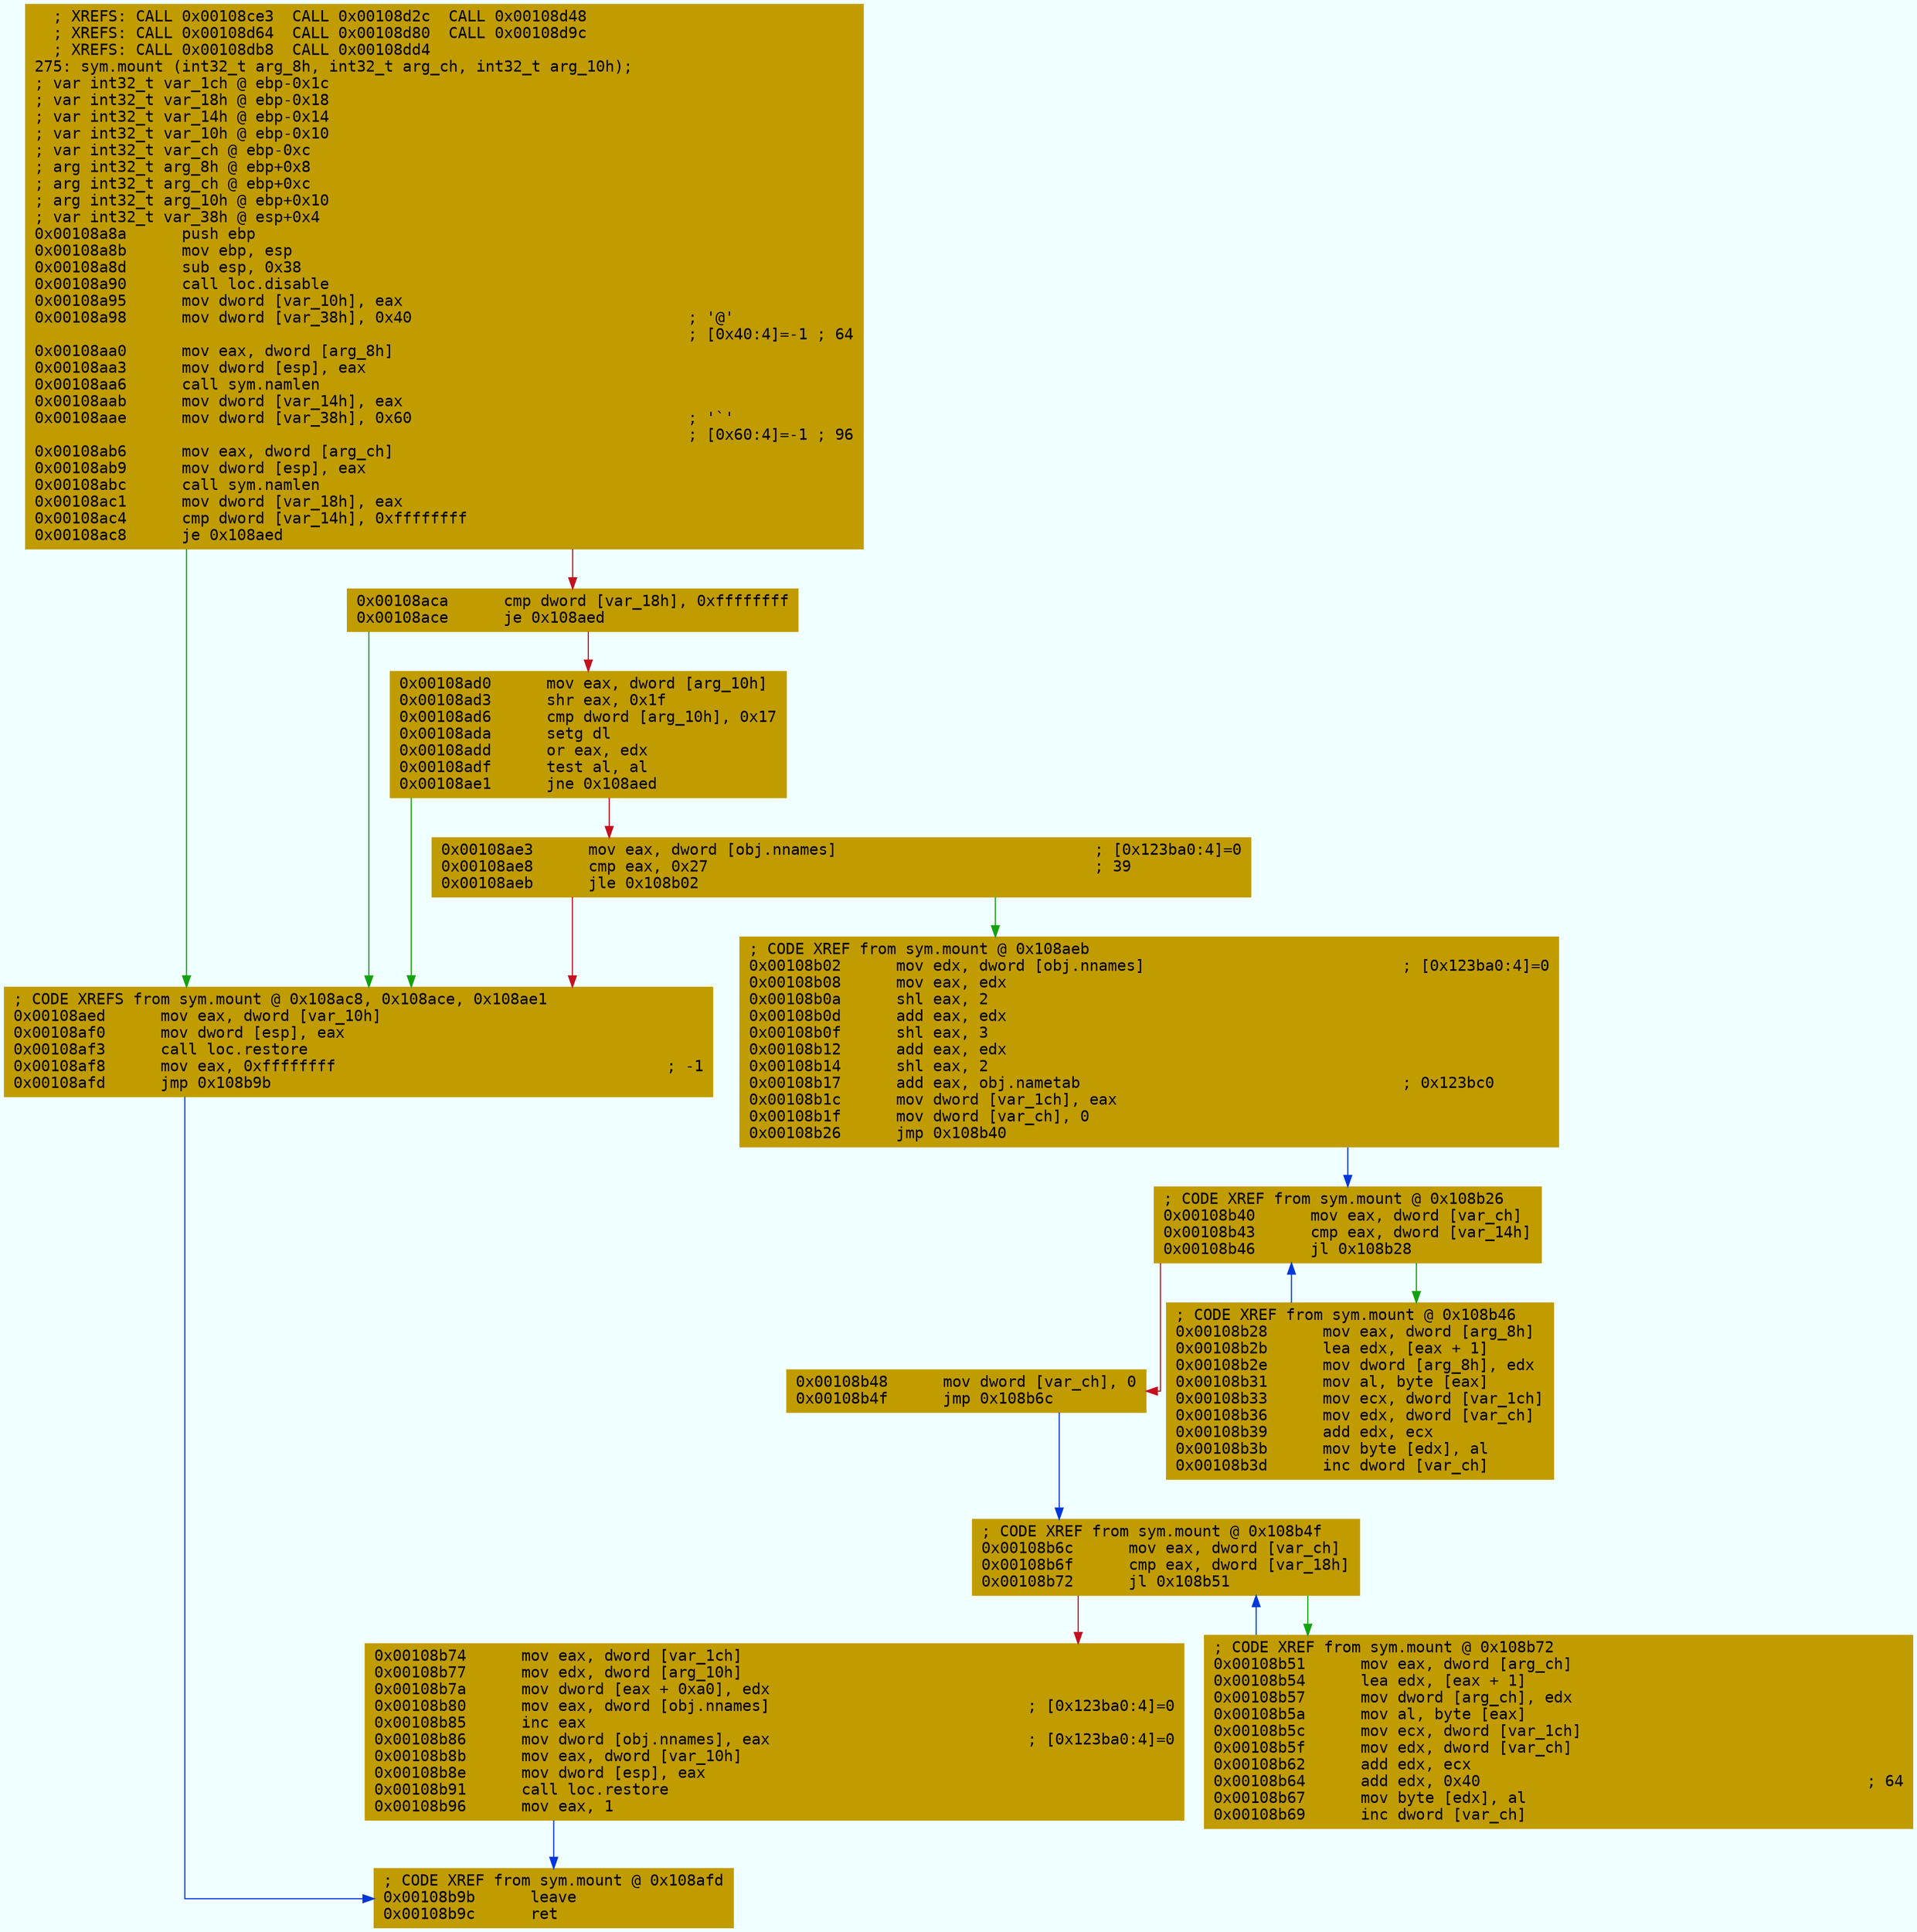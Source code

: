 digraph code {
	graph [bgcolor=azure fontsize=8 fontname="Courier" splines="ortho"];
	node [fillcolor=gray style=filled shape=box];
	edge [arrowhead="normal"];
	"0x00108a8a" [URL="sym.mount/0x00108a8a", fillcolor="#c19c00",color="#c19c00", fontname="Courier",label="  ; XREFS: CALL 0x00108ce3  CALL 0x00108d2c  CALL 0x00108d48  \l  ; XREFS: CALL 0x00108d64  CALL 0x00108d80  CALL 0x00108d9c  \l  ; XREFS: CALL 0x00108db8  CALL 0x00108dd4  \l275: sym.mount (int32_t arg_8h, int32_t arg_ch, int32_t arg_10h);\l; var int32_t var_1ch @ ebp-0x1c\l; var int32_t var_18h @ ebp-0x18\l; var int32_t var_14h @ ebp-0x14\l; var int32_t var_10h @ ebp-0x10\l; var int32_t var_ch @ ebp-0xc\l; arg int32_t arg_8h @ ebp+0x8\l; arg int32_t arg_ch @ ebp+0xc\l; arg int32_t arg_10h @ ebp+0x10\l; var int32_t var_38h @ esp+0x4\l0x00108a8a      push ebp\l0x00108a8b      mov ebp, esp\l0x00108a8d      sub esp, 0x38\l0x00108a90      call loc.disable\l0x00108a95      mov dword [var_10h], eax\l0x00108a98      mov dword [var_38h], 0x40                              ; '@'\l                                                                       ; [0x40:4]=-1 ; 64\l0x00108aa0      mov eax, dword [arg_8h]\l0x00108aa3      mov dword [esp], eax\l0x00108aa6      call sym.namlen\l0x00108aab      mov dword [var_14h], eax\l0x00108aae      mov dword [var_38h], 0x60                              ; '`'\l                                                                       ; [0x60:4]=-1 ; 96\l0x00108ab6      mov eax, dword [arg_ch]\l0x00108ab9      mov dword [esp], eax\l0x00108abc      call sym.namlen\l0x00108ac1      mov dword [var_18h], eax\l0x00108ac4      cmp dword [var_14h], 0xffffffff\l0x00108ac8      je 0x108aed\l"]
	"0x00108aca" [URL="sym.mount/0x00108aca", fillcolor="#c19c00",color="#c19c00", fontname="Courier",label="0x00108aca      cmp dword [var_18h], 0xffffffff\l0x00108ace      je 0x108aed\l"]
	"0x00108ad0" [URL="sym.mount/0x00108ad0", fillcolor="#c19c00",color="#c19c00", fontname="Courier",label="0x00108ad0      mov eax, dword [arg_10h]\l0x00108ad3      shr eax, 0x1f\l0x00108ad6      cmp dword [arg_10h], 0x17\l0x00108ada      setg dl\l0x00108add      or eax, edx\l0x00108adf      test al, al\l0x00108ae1      jne 0x108aed\l"]
	"0x00108ae3" [URL="sym.mount/0x00108ae3", fillcolor="#c19c00",color="#c19c00", fontname="Courier",label="0x00108ae3      mov eax, dword [obj.nnames]                            ; [0x123ba0:4]=0\l0x00108ae8      cmp eax, 0x27                                          ; 39\l0x00108aeb      jle 0x108b02\l"]
	"0x00108aed" [URL="sym.mount/0x00108aed", fillcolor="#c19c00",color="#c19c00", fontname="Courier",label="; CODE XREFS from sym.mount @ 0x108ac8, 0x108ace, 0x108ae1\l0x00108aed      mov eax, dword [var_10h]\l0x00108af0      mov dword [esp], eax\l0x00108af3      call loc.restore\l0x00108af8      mov eax, 0xffffffff                                    ; -1\l0x00108afd      jmp 0x108b9b\l"]
	"0x00108b02" [URL="sym.mount/0x00108b02", fillcolor="#c19c00",color="#c19c00", fontname="Courier",label="; CODE XREF from sym.mount @ 0x108aeb\l0x00108b02      mov edx, dword [obj.nnames]                            ; [0x123ba0:4]=0\l0x00108b08      mov eax, edx\l0x00108b0a      shl eax, 2\l0x00108b0d      add eax, edx\l0x00108b0f      shl eax, 3\l0x00108b12      add eax, edx\l0x00108b14      shl eax, 2\l0x00108b17      add eax, obj.nametab                                   ; 0x123bc0\l0x00108b1c      mov dword [var_1ch], eax\l0x00108b1f      mov dword [var_ch], 0\l0x00108b26      jmp 0x108b40\l"]
	"0x00108b28" [URL="sym.mount/0x00108b28", fillcolor="#c19c00",color="#c19c00", fontname="Courier",label="; CODE XREF from sym.mount @ 0x108b46\l0x00108b28      mov eax, dword [arg_8h]\l0x00108b2b      lea edx, [eax + 1]\l0x00108b2e      mov dword [arg_8h], edx\l0x00108b31      mov al, byte [eax]\l0x00108b33      mov ecx, dword [var_1ch]\l0x00108b36      mov edx, dword [var_ch]\l0x00108b39      add edx, ecx\l0x00108b3b      mov byte [edx], al\l0x00108b3d      inc dword [var_ch]\l"]
	"0x00108b40" [URL="sym.mount/0x00108b40", fillcolor="#c19c00",color="#c19c00", fontname="Courier",label="; CODE XREF from sym.mount @ 0x108b26\l0x00108b40      mov eax, dword [var_ch]\l0x00108b43      cmp eax, dword [var_14h]\l0x00108b46      jl 0x108b28\l"]
	"0x00108b48" [URL="sym.mount/0x00108b48", fillcolor="#c19c00",color="#c19c00", fontname="Courier",label="0x00108b48      mov dword [var_ch], 0\l0x00108b4f      jmp 0x108b6c\l"]
	"0x00108b51" [URL="sym.mount/0x00108b51", fillcolor="#c19c00",color="#c19c00", fontname="Courier",label="; CODE XREF from sym.mount @ 0x108b72\l0x00108b51      mov eax, dword [arg_ch]\l0x00108b54      lea edx, [eax + 1]\l0x00108b57      mov dword [arg_ch], edx\l0x00108b5a      mov al, byte [eax]\l0x00108b5c      mov ecx, dword [var_1ch]\l0x00108b5f      mov edx, dword [var_ch]\l0x00108b62      add edx, ecx\l0x00108b64      add edx, 0x40                                          ; 64\l0x00108b67      mov byte [edx], al\l0x00108b69      inc dword [var_ch]\l"]
	"0x00108b6c" [URL="sym.mount/0x00108b6c", fillcolor="#c19c00",color="#c19c00", fontname="Courier",label="; CODE XREF from sym.mount @ 0x108b4f\l0x00108b6c      mov eax, dword [var_ch]\l0x00108b6f      cmp eax, dword [var_18h]\l0x00108b72      jl 0x108b51\l"]
	"0x00108b74" [URL="sym.mount/0x00108b74", fillcolor="#c19c00",color="#c19c00", fontname="Courier",label="0x00108b74      mov eax, dword [var_1ch]\l0x00108b77      mov edx, dword [arg_10h]\l0x00108b7a      mov dword [eax + 0xa0], edx\l0x00108b80      mov eax, dword [obj.nnames]                            ; [0x123ba0:4]=0\l0x00108b85      inc eax\l0x00108b86      mov dword [obj.nnames], eax                            ; [0x123ba0:4]=0\l0x00108b8b      mov eax, dword [var_10h]\l0x00108b8e      mov dword [esp], eax\l0x00108b91      call loc.restore\l0x00108b96      mov eax, 1\l"]
	"0x00108b9b" [URL="sym.mount/0x00108b9b", fillcolor="#c19c00",color="#c19c00", fontname="Courier",label="; CODE XREF from sym.mount @ 0x108afd\l0x00108b9b      leave\l0x00108b9c      ret\l"]
        "0x00108a8a" -> "0x00108aed" [color="#13a10e"];
        "0x00108a8a" -> "0x00108aca" [color="#c50f1f"];
        "0x00108aca" -> "0x00108aed" [color="#13a10e"];
        "0x00108aca" -> "0x00108ad0" [color="#c50f1f"];
        "0x00108ad0" -> "0x00108aed" [color="#13a10e"];
        "0x00108ad0" -> "0x00108ae3" [color="#c50f1f"];
        "0x00108ae3" -> "0x00108b02" [color="#13a10e"];
        "0x00108ae3" -> "0x00108aed" [color="#c50f1f"];
        "0x00108aed" -> "0x00108b9b" [color="#0037da"];
        "0x00108b02" -> "0x00108b40" [color="#0037da"];
        "0x00108b28" -> "0x00108b40" [color="#0037da"];
        "0x00108b40" -> "0x00108b28" [color="#13a10e"];
        "0x00108b40" -> "0x00108b48" [color="#c50f1f"];
        "0x00108b48" -> "0x00108b6c" [color="#0037da"];
        "0x00108b51" -> "0x00108b6c" [color="#0037da"];
        "0x00108b6c" -> "0x00108b51" [color="#13a10e"];
        "0x00108b6c" -> "0x00108b74" [color="#c50f1f"];
        "0x00108b74" -> "0x00108b9b" [color="#0037da"];
}
